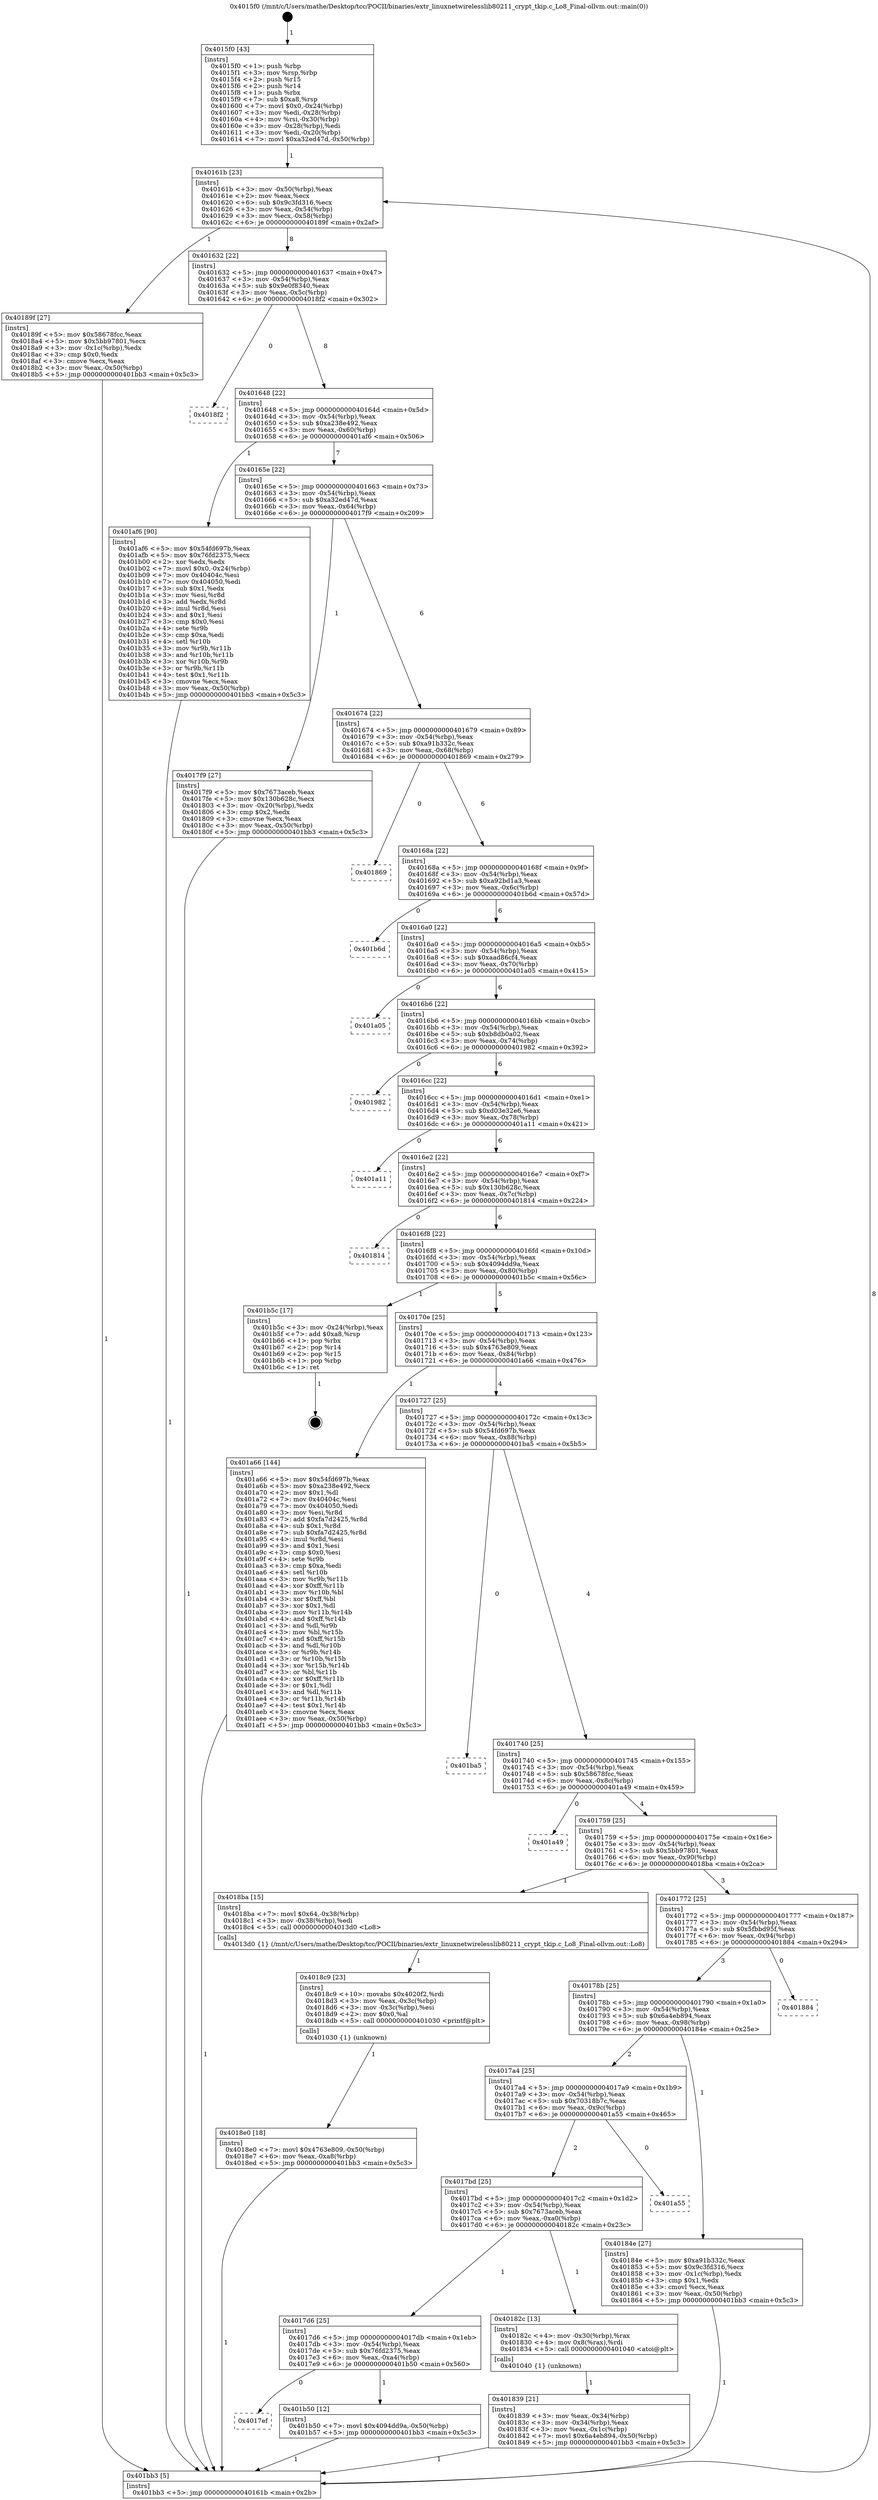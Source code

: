 digraph "0x4015f0" {
  label = "0x4015f0 (/mnt/c/Users/mathe/Desktop/tcc/POCII/binaries/extr_linuxnetwirelesslib80211_crypt_tkip.c_Lo8_Final-ollvm.out::main(0))"
  labelloc = "t"
  node[shape=record]

  Entry [label="",width=0.3,height=0.3,shape=circle,fillcolor=black,style=filled]
  "0x40161b" [label="{
     0x40161b [23]\l
     | [instrs]\l
     &nbsp;&nbsp;0x40161b \<+3\>: mov -0x50(%rbp),%eax\l
     &nbsp;&nbsp;0x40161e \<+2\>: mov %eax,%ecx\l
     &nbsp;&nbsp;0x401620 \<+6\>: sub $0x9c3fd316,%ecx\l
     &nbsp;&nbsp;0x401626 \<+3\>: mov %eax,-0x54(%rbp)\l
     &nbsp;&nbsp;0x401629 \<+3\>: mov %ecx,-0x58(%rbp)\l
     &nbsp;&nbsp;0x40162c \<+6\>: je 000000000040189f \<main+0x2af\>\l
  }"]
  "0x40189f" [label="{
     0x40189f [27]\l
     | [instrs]\l
     &nbsp;&nbsp;0x40189f \<+5\>: mov $0x58678fcc,%eax\l
     &nbsp;&nbsp;0x4018a4 \<+5\>: mov $0x5bb97801,%ecx\l
     &nbsp;&nbsp;0x4018a9 \<+3\>: mov -0x1c(%rbp),%edx\l
     &nbsp;&nbsp;0x4018ac \<+3\>: cmp $0x0,%edx\l
     &nbsp;&nbsp;0x4018af \<+3\>: cmove %ecx,%eax\l
     &nbsp;&nbsp;0x4018b2 \<+3\>: mov %eax,-0x50(%rbp)\l
     &nbsp;&nbsp;0x4018b5 \<+5\>: jmp 0000000000401bb3 \<main+0x5c3\>\l
  }"]
  "0x401632" [label="{
     0x401632 [22]\l
     | [instrs]\l
     &nbsp;&nbsp;0x401632 \<+5\>: jmp 0000000000401637 \<main+0x47\>\l
     &nbsp;&nbsp;0x401637 \<+3\>: mov -0x54(%rbp),%eax\l
     &nbsp;&nbsp;0x40163a \<+5\>: sub $0x9e0f8340,%eax\l
     &nbsp;&nbsp;0x40163f \<+3\>: mov %eax,-0x5c(%rbp)\l
     &nbsp;&nbsp;0x401642 \<+6\>: je 00000000004018f2 \<main+0x302\>\l
  }"]
  Exit [label="",width=0.3,height=0.3,shape=circle,fillcolor=black,style=filled,peripheries=2]
  "0x4018f2" [label="{
     0x4018f2\l
  }", style=dashed]
  "0x401648" [label="{
     0x401648 [22]\l
     | [instrs]\l
     &nbsp;&nbsp;0x401648 \<+5\>: jmp 000000000040164d \<main+0x5d\>\l
     &nbsp;&nbsp;0x40164d \<+3\>: mov -0x54(%rbp),%eax\l
     &nbsp;&nbsp;0x401650 \<+5\>: sub $0xa238e492,%eax\l
     &nbsp;&nbsp;0x401655 \<+3\>: mov %eax,-0x60(%rbp)\l
     &nbsp;&nbsp;0x401658 \<+6\>: je 0000000000401af6 \<main+0x506\>\l
  }"]
  "0x4017ef" [label="{
     0x4017ef\l
  }", style=dashed]
  "0x401af6" [label="{
     0x401af6 [90]\l
     | [instrs]\l
     &nbsp;&nbsp;0x401af6 \<+5\>: mov $0x54fd697b,%eax\l
     &nbsp;&nbsp;0x401afb \<+5\>: mov $0x76fd2375,%ecx\l
     &nbsp;&nbsp;0x401b00 \<+2\>: xor %edx,%edx\l
     &nbsp;&nbsp;0x401b02 \<+7\>: movl $0x0,-0x24(%rbp)\l
     &nbsp;&nbsp;0x401b09 \<+7\>: mov 0x40404c,%esi\l
     &nbsp;&nbsp;0x401b10 \<+7\>: mov 0x404050,%edi\l
     &nbsp;&nbsp;0x401b17 \<+3\>: sub $0x1,%edx\l
     &nbsp;&nbsp;0x401b1a \<+3\>: mov %esi,%r8d\l
     &nbsp;&nbsp;0x401b1d \<+3\>: add %edx,%r8d\l
     &nbsp;&nbsp;0x401b20 \<+4\>: imul %r8d,%esi\l
     &nbsp;&nbsp;0x401b24 \<+3\>: and $0x1,%esi\l
     &nbsp;&nbsp;0x401b27 \<+3\>: cmp $0x0,%esi\l
     &nbsp;&nbsp;0x401b2a \<+4\>: sete %r9b\l
     &nbsp;&nbsp;0x401b2e \<+3\>: cmp $0xa,%edi\l
     &nbsp;&nbsp;0x401b31 \<+4\>: setl %r10b\l
     &nbsp;&nbsp;0x401b35 \<+3\>: mov %r9b,%r11b\l
     &nbsp;&nbsp;0x401b38 \<+3\>: and %r10b,%r11b\l
     &nbsp;&nbsp;0x401b3b \<+3\>: xor %r10b,%r9b\l
     &nbsp;&nbsp;0x401b3e \<+3\>: or %r9b,%r11b\l
     &nbsp;&nbsp;0x401b41 \<+4\>: test $0x1,%r11b\l
     &nbsp;&nbsp;0x401b45 \<+3\>: cmovne %ecx,%eax\l
     &nbsp;&nbsp;0x401b48 \<+3\>: mov %eax,-0x50(%rbp)\l
     &nbsp;&nbsp;0x401b4b \<+5\>: jmp 0000000000401bb3 \<main+0x5c3\>\l
  }"]
  "0x40165e" [label="{
     0x40165e [22]\l
     | [instrs]\l
     &nbsp;&nbsp;0x40165e \<+5\>: jmp 0000000000401663 \<main+0x73\>\l
     &nbsp;&nbsp;0x401663 \<+3\>: mov -0x54(%rbp),%eax\l
     &nbsp;&nbsp;0x401666 \<+5\>: sub $0xa32ed47d,%eax\l
     &nbsp;&nbsp;0x40166b \<+3\>: mov %eax,-0x64(%rbp)\l
     &nbsp;&nbsp;0x40166e \<+6\>: je 00000000004017f9 \<main+0x209\>\l
  }"]
  "0x401b50" [label="{
     0x401b50 [12]\l
     | [instrs]\l
     &nbsp;&nbsp;0x401b50 \<+7\>: movl $0x4094dd9a,-0x50(%rbp)\l
     &nbsp;&nbsp;0x401b57 \<+5\>: jmp 0000000000401bb3 \<main+0x5c3\>\l
  }"]
  "0x4017f9" [label="{
     0x4017f9 [27]\l
     | [instrs]\l
     &nbsp;&nbsp;0x4017f9 \<+5\>: mov $0x7673aceb,%eax\l
     &nbsp;&nbsp;0x4017fe \<+5\>: mov $0x130b628c,%ecx\l
     &nbsp;&nbsp;0x401803 \<+3\>: mov -0x20(%rbp),%edx\l
     &nbsp;&nbsp;0x401806 \<+3\>: cmp $0x2,%edx\l
     &nbsp;&nbsp;0x401809 \<+3\>: cmovne %ecx,%eax\l
     &nbsp;&nbsp;0x40180c \<+3\>: mov %eax,-0x50(%rbp)\l
     &nbsp;&nbsp;0x40180f \<+5\>: jmp 0000000000401bb3 \<main+0x5c3\>\l
  }"]
  "0x401674" [label="{
     0x401674 [22]\l
     | [instrs]\l
     &nbsp;&nbsp;0x401674 \<+5\>: jmp 0000000000401679 \<main+0x89\>\l
     &nbsp;&nbsp;0x401679 \<+3\>: mov -0x54(%rbp),%eax\l
     &nbsp;&nbsp;0x40167c \<+5\>: sub $0xa91b332c,%eax\l
     &nbsp;&nbsp;0x401681 \<+3\>: mov %eax,-0x68(%rbp)\l
     &nbsp;&nbsp;0x401684 \<+6\>: je 0000000000401869 \<main+0x279\>\l
  }"]
  "0x401bb3" [label="{
     0x401bb3 [5]\l
     | [instrs]\l
     &nbsp;&nbsp;0x401bb3 \<+5\>: jmp 000000000040161b \<main+0x2b\>\l
  }"]
  "0x4015f0" [label="{
     0x4015f0 [43]\l
     | [instrs]\l
     &nbsp;&nbsp;0x4015f0 \<+1\>: push %rbp\l
     &nbsp;&nbsp;0x4015f1 \<+3\>: mov %rsp,%rbp\l
     &nbsp;&nbsp;0x4015f4 \<+2\>: push %r15\l
     &nbsp;&nbsp;0x4015f6 \<+2\>: push %r14\l
     &nbsp;&nbsp;0x4015f8 \<+1\>: push %rbx\l
     &nbsp;&nbsp;0x4015f9 \<+7\>: sub $0xa8,%rsp\l
     &nbsp;&nbsp;0x401600 \<+7\>: movl $0x0,-0x24(%rbp)\l
     &nbsp;&nbsp;0x401607 \<+3\>: mov %edi,-0x28(%rbp)\l
     &nbsp;&nbsp;0x40160a \<+4\>: mov %rsi,-0x30(%rbp)\l
     &nbsp;&nbsp;0x40160e \<+3\>: mov -0x28(%rbp),%edi\l
     &nbsp;&nbsp;0x401611 \<+3\>: mov %edi,-0x20(%rbp)\l
     &nbsp;&nbsp;0x401614 \<+7\>: movl $0xa32ed47d,-0x50(%rbp)\l
  }"]
  "0x4018e0" [label="{
     0x4018e0 [18]\l
     | [instrs]\l
     &nbsp;&nbsp;0x4018e0 \<+7\>: movl $0x4763e809,-0x50(%rbp)\l
     &nbsp;&nbsp;0x4018e7 \<+6\>: mov %eax,-0xa8(%rbp)\l
     &nbsp;&nbsp;0x4018ed \<+5\>: jmp 0000000000401bb3 \<main+0x5c3\>\l
  }"]
  "0x401869" [label="{
     0x401869\l
  }", style=dashed]
  "0x40168a" [label="{
     0x40168a [22]\l
     | [instrs]\l
     &nbsp;&nbsp;0x40168a \<+5\>: jmp 000000000040168f \<main+0x9f\>\l
     &nbsp;&nbsp;0x40168f \<+3\>: mov -0x54(%rbp),%eax\l
     &nbsp;&nbsp;0x401692 \<+5\>: sub $0xa92bd1a3,%eax\l
     &nbsp;&nbsp;0x401697 \<+3\>: mov %eax,-0x6c(%rbp)\l
     &nbsp;&nbsp;0x40169a \<+6\>: je 0000000000401b6d \<main+0x57d\>\l
  }"]
  "0x4018c9" [label="{
     0x4018c9 [23]\l
     | [instrs]\l
     &nbsp;&nbsp;0x4018c9 \<+10\>: movabs $0x4020f2,%rdi\l
     &nbsp;&nbsp;0x4018d3 \<+3\>: mov %eax,-0x3c(%rbp)\l
     &nbsp;&nbsp;0x4018d6 \<+3\>: mov -0x3c(%rbp),%esi\l
     &nbsp;&nbsp;0x4018d9 \<+2\>: mov $0x0,%al\l
     &nbsp;&nbsp;0x4018db \<+5\>: call 0000000000401030 \<printf@plt\>\l
     | [calls]\l
     &nbsp;&nbsp;0x401030 \{1\} (unknown)\l
  }"]
  "0x401b6d" [label="{
     0x401b6d\l
  }", style=dashed]
  "0x4016a0" [label="{
     0x4016a0 [22]\l
     | [instrs]\l
     &nbsp;&nbsp;0x4016a0 \<+5\>: jmp 00000000004016a5 \<main+0xb5\>\l
     &nbsp;&nbsp;0x4016a5 \<+3\>: mov -0x54(%rbp),%eax\l
     &nbsp;&nbsp;0x4016a8 \<+5\>: sub $0xaad86cf4,%eax\l
     &nbsp;&nbsp;0x4016ad \<+3\>: mov %eax,-0x70(%rbp)\l
     &nbsp;&nbsp;0x4016b0 \<+6\>: je 0000000000401a05 \<main+0x415\>\l
  }"]
  "0x401839" [label="{
     0x401839 [21]\l
     | [instrs]\l
     &nbsp;&nbsp;0x401839 \<+3\>: mov %eax,-0x34(%rbp)\l
     &nbsp;&nbsp;0x40183c \<+3\>: mov -0x34(%rbp),%eax\l
     &nbsp;&nbsp;0x40183f \<+3\>: mov %eax,-0x1c(%rbp)\l
     &nbsp;&nbsp;0x401842 \<+7\>: movl $0x6a4eb894,-0x50(%rbp)\l
     &nbsp;&nbsp;0x401849 \<+5\>: jmp 0000000000401bb3 \<main+0x5c3\>\l
  }"]
  "0x401a05" [label="{
     0x401a05\l
  }", style=dashed]
  "0x4016b6" [label="{
     0x4016b6 [22]\l
     | [instrs]\l
     &nbsp;&nbsp;0x4016b6 \<+5\>: jmp 00000000004016bb \<main+0xcb\>\l
     &nbsp;&nbsp;0x4016bb \<+3\>: mov -0x54(%rbp),%eax\l
     &nbsp;&nbsp;0x4016be \<+5\>: sub $0xb8db0a02,%eax\l
     &nbsp;&nbsp;0x4016c3 \<+3\>: mov %eax,-0x74(%rbp)\l
     &nbsp;&nbsp;0x4016c6 \<+6\>: je 0000000000401982 \<main+0x392\>\l
  }"]
  "0x4017d6" [label="{
     0x4017d6 [25]\l
     | [instrs]\l
     &nbsp;&nbsp;0x4017d6 \<+5\>: jmp 00000000004017db \<main+0x1eb\>\l
     &nbsp;&nbsp;0x4017db \<+3\>: mov -0x54(%rbp),%eax\l
     &nbsp;&nbsp;0x4017de \<+5\>: sub $0x76fd2375,%eax\l
     &nbsp;&nbsp;0x4017e3 \<+6\>: mov %eax,-0xa4(%rbp)\l
     &nbsp;&nbsp;0x4017e9 \<+6\>: je 0000000000401b50 \<main+0x560\>\l
  }"]
  "0x401982" [label="{
     0x401982\l
  }", style=dashed]
  "0x4016cc" [label="{
     0x4016cc [22]\l
     | [instrs]\l
     &nbsp;&nbsp;0x4016cc \<+5\>: jmp 00000000004016d1 \<main+0xe1\>\l
     &nbsp;&nbsp;0x4016d1 \<+3\>: mov -0x54(%rbp),%eax\l
     &nbsp;&nbsp;0x4016d4 \<+5\>: sub $0xd03e32e6,%eax\l
     &nbsp;&nbsp;0x4016d9 \<+3\>: mov %eax,-0x78(%rbp)\l
     &nbsp;&nbsp;0x4016dc \<+6\>: je 0000000000401a11 \<main+0x421\>\l
  }"]
  "0x40182c" [label="{
     0x40182c [13]\l
     | [instrs]\l
     &nbsp;&nbsp;0x40182c \<+4\>: mov -0x30(%rbp),%rax\l
     &nbsp;&nbsp;0x401830 \<+4\>: mov 0x8(%rax),%rdi\l
     &nbsp;&nbsp;0x401834 \<+5\>: call 0000000000401040 \<atoi@plt\>\l
     | [calls]\l
     &nbsp;&nbsp;0x401040 \{1\} (unknown)\l
  }"]
  "0x401a11" [label="{
     0x401a11\l
  }", style=dashed]
  "0x4016e2" [label="{
     0x4016e2 [22]\l
     | [instrs]\l
     &nbsp;&nbsp;0x4016e2 \<+5\>: jmp 00000000004016e7 \<main+0xf7\>\l
     &nbsp;&nbsp;0x4016e7 \<+3\>: mov -0x54(%rbp),%eax\l
     &nbsp;&nbsp;0x4016ea \<+5\>: sub $0x130b628c,%eax\l
     &nbsp;&nbsp;0x4016ef \<+3\>: mov %eax,-0x7c(%rbp)\l
     &nbsp;&nbsp;0x4016f2 \<+6\>: je 0000000000401814 \<main+0x224\>\l
  }"]
  "0x4017bd" [label="{
     0x4017bd [25]\l
     | [instrs]\l
     &nbsp;&nbsp;0x4017bd \<+5\>: jmp 00000000004017c2 \<main+0x1d2\>\l
     &nbsp;&nbsp;0x4017c2 \<+3\>: mov -0x54(%rbp),%eax\l
     &nbsp;&nbsp;0x4017c5 \<+5\>: sub $0x7673aceb,%eax\l
     &nbsp;&nbsp;0x4017ca \<+6\>: mov %eax,-0xa0(%rbp)\l
     &nbsp;&nbsp;0x4017d0 \<+6\>: je 000000000040182c \<main+0x23c\>\l
  }"]
  "0x401814" [label="{
     0x401814\l
  }", style=dashed]
  "0x4016f8" [label="{
     0x4016f8 [22]\l
     | [instrs]\l
     &nbsp;&nbsp;0x4016f8 \<+5\>: jmp 00000000004016fd \<main+0x10d\>\l
     &nbsp;&nbsp;0x4016fd \<+3\>: mov -0x54(%rbp),%eax\l
     &nbsp;&nbsp;0x401700 \<+5\>: sub $0x4094dd9a,%eax\l
     &nbsp;&nbsp;0x401705 \<+3\>: mov %eax,-0x80(%rbp)\l
     &nbsp;&nbsp;0x401708 \<+6\>: je 0000000000401b5c \<main+0x56c\>\l
  }"]
  "0x401a55" [label="{
     0x401a55\l
  }", style=dashed]
  "0x401b5c" [label="{
     0x401b5c [17]\l
     | [instrs]\l
     &nbsp;&nbsp;0x401b5c \<+3\>: mov -0x24(%rbp),%eax\l
     &nbsp;&nbsp;0x401b5f \<+7\>: add $0xa8,%rsp\l
     &nbsp;&nbsp;0x401b66 \<+1\>: pop %rbx\l
     &nbsp;&nbsp;0x401b67 \<+2\>: pop %r14\l
     &nbsp;&nbsp;0x401b69 \<+2\>: pop %r15\l
     &nbsp;&nbsp;0x401b6b \<+1\>: pop %rbp\l
     &nbsp;&nbsp;0x401b6c \<+1\>: ret\l
  }"]
  "0x40170e" [label="{
     0x40170e [25]\l
     | [instrs]\l
     &nbsp;&nbsp;0x40170e \<+5\>: jmp 0000000000401713 \<main+0x123\>\l
     &nbsp;&nbsp;0x401713 \<+3\>: mov -0x54(%rbp),%eax\l
     &nbsp;&nbsp;0x401716 \<+5\>: sub $0x4763e809,%eax\l
     &nbsp;&nbsp;0x40171b \<+6\>: mov %eax,-0x84(%rbp)\l
     &nbsp;&nbsp;0x401721 \<+6\>: je 0000000000401a66 \<main+0x476\>\l
  }"]
  "0x4017a4" [label="{
     0x4017a4 [25]\l
     | [instrs]\l
     &nbsp;&nbsp;0x4017a4 \<+5\>: jmp 00000000004017a9 \<main+0x1b9\>\l
     &nbsp;&nbsp;0x4017a9 \<+3\>: mov -0x54(%rbp),%eax\l
     &nbsp;&nbsp;0x4017ac \<+5\>: sub $0x70318b7c,%eax\l
     &nbsp;&nbsp;0x4017b1 \<+6\>: mov %eax,-0x9c(%rbp)\l
     &nbsp;&nbsp;0x4017b7 \<+6\>: je 0000000000401a55 \<main+0x465\>\l
  }"]
  "0x401a66" [label="{
     0x401a66 [144]\l
     | [instrs]\l
     &nbsp;&nbsp;0x401a66 \<+5\>: mov $0x54fd697b,%eax\l
     &nbsp;&nbsp;0x401a6b \<+5\>: mov $0xa238e492,%ecx\l
     &nbsp;&nbsp;0x401a70 \<+2\>: mov $0x1,%dl\l
     &nbsp;&nbsp;0x401a72 \<+7\>: mov 0x40404c,%esi\l
     &nbsp;&nbsp;0x401a79 \<+7\>: mov 0x404050,%edi\l
     &nbsp;&nbsp;0x401a80 \<+3\>: mov %esi,%r8d\l
     &nbsp;&nbsp;0x401a83 \<+7\>: add $0xfa7d2425,%r8d\l
     &nbsp;&nbsp;0x401a8a \<+4\>: sub $0x1,%r8d\l
     &nbsp;&nbsp;0x401a8e \<+7\>: sub $0xfa7d2425,%r8d\l
     &nbsp;&nbsp;0x401a95 \<+4\>: imul %r8d,%esi\l
     &nbsp;&nbsp;0x401a99 \<+3\>: and $0x1,%esi\l
     &nbsp;&nbsp;0x401a9c \<+3\>: cmp $0x0,%esi\l
     &nbsp;&nbsp;0x401a9f \<+4\>: sete %r9b\l
     &nbsp;&nbsp;0x401aa3 \<+3\>: cmp $0xa,%edi\l
     &nbsp;&nbsp;0x401aa6 \<+4\>: setl %r10b\l
     &nbsp;&nbsp;0x401aaa \<+3\>: mov %r9b,%r11b\l
     &nbsp;&nbsp;0x401aad \<+4\>: xor $0xff,%r11b\l
     &nbsp;&nbsp;0x401ab1 \<+3\>: mov %r10b,%bl\l
     &nbsp;&nbsp;0x401ab4 \<+3\>: xor $0xff,%bl\l
     &nbsp;&nbsp;0x401ab7 \<+3\>: xor $0x1,%dl\l
     &nbsp;&nbsp;0x401aba \<+3\>: mov %r11b,%r14b\l
     &nbsp;&nbsp;0x401abd \<+4\>: and $0xff,%r14b\l
     &nbsp;&nbsp;0x401ac1 \<+3\>: and %dl,%r9b\l
     &nbsp;&nbsp;0x401ac4 \<+3\>: mov %bl,%r15b\l
     &nbsp;&nbsp;0x401ac7 \<+4\>: and $0xff,%r15b\l
     &nbsp;&nbsp;0x401acb \<+3\>: and %dl,%r10b\l
     &nbsp;&nbsp;0x401ace \<+3\>: or %r9b,%r14b\l
     &nbsp;&nbsp;0x401ad1 \<+3\>: or %r10b,%r15b\l
     &nbsp;&nbsp;0x401ad4 \<+3\>: xor %r15b,%r14b\l
     &nbsp;&nbsp;0x401ad7 \<+3\>: or %bl,%r11b\l
     &nbsp;&nbsp;0x401ada \<+4\>: xor $0xff,%r11b\l
     &nbsp;&nbsp;0x401ade \<+3\>: or $0x1,%dl\l
     &nbsp;&nbsp;0x401ae1 \<+3\>: and %dl,%r11b\l
     &nbsp;&nbsp;0x401ae4 \<+3\>: or %r11b,%r14b\l
     &nbsp;&nbsp;0x401ae7 \<+4\>: test $0x1,%r14b\l
     &nbsp;&nbsp;0x401aeb \<+3\>: cmovne %ecx,%eax\l
     &nbsp;&nbsp;0x401aee \<+3\>: mov %eax,-0x50(%rbp)\l
     &nbsp;&nbsp;0x401af1 \<+5\>: jmp 0000000000401bb3 \<main+0x5c3\>\l
  }"]
  "0x401727" [label="{
     0x401727 [25]\l
     | [instrs]\l
     &nbsp;&nbsp;0x401727 \<+5\>: jmp 000000000040172c \<main+0x13c\>\l
     &nbsp;&nbsp;0x40172c \<+3\>: mov -0x54(%rbp),%eax\l
     &nbsp;&nbsp;0x40172f \<+5\>: sub $0x54fd697b,%eax\l
     &nbsp;&nbsp;0x401734 \<+6\>: mov %eax,-0x88(%rbp)\l
     &nbsp;&nbsp;0x40173a \<+6\>: je 0000000000401ba5 \<main+0x5b5\>\l
  }"]
  "0x40184e" [label="{
     0x40184e [27]\l
     | [instrs]\l
     &nbsp;&nbsp;0x40184e \<+5\>: mov $0xa91b332c,%eax\l
     &nbsp;&nbsp;0x401853 \<+5\>: mov $0x9c3fd316,%ecx\l
     &nbsp;&nbsp;0x401858 \<+3\>: mov -0x1c(%rbp),%edx\l
     &nbsp;&nbsp;0x40185b \<+3\>: cmp $0x1,%edx\l
     &nbsp;&nbsp;0x40185e \<+3\>: cmovl %ecx,%eax\l
     &nbsp;&nbsp;0x401861 \<+3\>: mov %eax,-0x50(%rbp)\l
     &nbsp;&nbsp;0x401864 \<+5\>: jmp 0000000000401bb3 \<main+0x5c3\>\l
  }"]
  "0x401ba5" [label="{
     0x401ba5\l
  }", style=dashed]
  "0x401740" [label="{
     0x401740 [25]\l
     | [instrs]\l
     &nbsp;&nbsp;0x401740 \<+5\>: jmp 0000000000401745 \<main+0x155\>\l
     &nbsp;&nbsp;0x401745 \<+3\>: mov -0x54(%rbp),%eax\l
     &nbsp;&nbsp;0x401748 \<+5\>: sub $0x58678fcc,%eax\l
     &nbsp;&nbsp;0x40174d \<+6\>: mov %eax,-0x8c(%rbp)\l
     &nbsp;&nbsp;0x401753 \<+6\>: je 0000000000401a49 \<main+0x459\>\l
  }"]
  "0x40178b" [label="{
     0x40178b [25]\l
     | [instrs]\l
     &nbsp;&nbsp;0x40178b \<+5\>: jmp 0000000000401790 \<main+0x1a0\>\l
     &nbsp;&nbsp;0x401790 \<+3\>: mov -0x54(%rbp),%eax\l
     &nbsp;&nbsp;0x401793 \<+5\>: sub $0x6a4eb894,%eax\l
     &nbsp;&nbsp;0x401798 \<+6\>: mov %eax,-0x98(%rbp)\l
     &nbsp;&nbsp;0x40179e \<+6\>: je 000000000040184e \<main+0x25e\>\l
  }"]
  "0x401a49" [label="{
     0x401a49\l
  }", style=dashed]
  "0x401759" [label="{
     0x401759 [25]\l
     | [instrs]\l
     &nbsp;&nbsp;0x401759 \<+5\>: jmp 000000000040175e \<main+0x16e\>\l
     &nbsp;&nbsp;0x40175e \<+3\>: mov -0x54(%rbp),%eax\l
     &nbsp;&nbsp;0x401761 \<+5\>: sub $0x5bb97801,%eax\l
     &nbsp;&nbsp;0x401766 \<+6\>: mov %eax,-0x90(%rbp)\l
     &nbsp;&nbsp;0x40176c \<+6\>: je 00000000004018ba \<main+0x2ca\>\l
  }"]
  "0x401884" [label="{
     0x401884\l
  }", style=dashed]
  "0x4018ba" [label="{
     0x4018ba [15]\l
     | [instrs]\l
     &nbsp;&nbsp;0x4018ba \<+7\>: movl $0x64,-0x38(%rbp)\l
     &nbsp;&nbsp;0x4018c1 \<+3\>: mov -0x38(%rbp),%edi\l
     &nbsp;&nbsp;0x4018c4 \<+5\>: call 00000000004013d0 \<Lo8\>\l
     | [calls]\l
     &nbsp;&nbsp;0x4013d0 \{1\} (/mnt/c/Users/mathe/Desktop/tcc/POCII/binaries/extr_linuxnetwirelesslib80211_crypt_tkip.c_Lo8_Final-ollvm.out::Lo8)\l
  }"]
  "0x401772" [label="{
     0x401772 [25]\l
     | [instrs]\l
     &nbsp;&nbsp;0x401772 \<+5\>: jmp 0000000000401777 \<main+0x187\>\l
     &nbsp;&nbsp;0x401777 \<+3\>: mov -0x54(%rbp),%eax\l
     &nbsp;&nbsp;0x40177a \<+5\>: sub $0x5fbbd95f,%eax\l
     &nbsp;&nbsp;0x40177f \<+6\>: mov %eax,-0x94(%rbp)\l
     &nbsp;&nbsp;0x401785 \<+6\>: je 0000000000401884 \<main+0x294\>\l
  }"]
  Entry -> "0x4015f0" [label=" 1"]
  "0x40161b" -> "0x40189f" [label=" 1"]
  "0x40161b" -> "0x401632" [label=" 8"]
  "0x401b5c" -> Exit [label=" 1"]
  "0x401632" -> "0x4018f2" [label=" 0"]
  "0x401632" -> "0x401648" [label=" 8"]
  "0x401b50" -> "0x401bb3" [label=" 1"]
  "0x401648" -> "0x401af6" [label=" 1"]
  "0x401648" -> "0x40165e" [label=" 7"]
  "0x4017d6" -> "0x4017ef" [label=" 0"]
  "0x40165e" -> "0x4017f9" [label=" 1"]
  "0x40165e" -> "0x401674" [label=" 6"]
  "0x4017f9" -> "0x401bb3" [label=" 1"]
  "0x4015f0" -> "0x40161b" [label=" 1"]
  "0x401bb3" -> "0x40161b" [label=" 8"]
  "0x4017d6" -> "0x401b50" [label=" 1"]
  "0x401674" -> "0x401869" [label=" 0"]
  "0x401674" -> "0x40168a" [label=" 6"]
  "0x401af6" -> "0x401bb3" [label=" 1"]
  "0x40168a" -> "0x401b6d" [label=" 0"]
  "0x40168a" -> "0x4016a0" [label=" 6"]
  "0x401a66" -> "0x401bb3" [label=" 1"]
  "0x4016a0" -> "0x401a05" [label=" 0"]
  "0x4016a0" -> "0x4016b6" [label=" 6"]
  "0x4018e0" -> "0x401bb3" [label=" 1"]
  "0x4016b6" -> "0x401982" [label=" 0"]
  "0x4016b6" -> "0x4016cc" [label=" 6"]
  "0x4018c9" -> "0x4018e0" [label=" 1"]
  "0x4016cc" -> "0x401a11" [label=" 0"]
  "0x4016cc" -> "0x4016e2" [label=" 6"]
  "0x4018ba" -> "0x4018c9" [label=" 1"]
  "0x4016e2" -> "0x401814" [label=" 0"]
  "0x4016e2" -> "0x4016f8" [label=" 6"]
  "0x40184e" -> "0x401bb3" [label=" 1"]
  "0x4016f8" -> "0x401b5c" [label=" 1"]
  "0x4016f8" -> "0x40170e" [label=" 5"]
  "0x401839" -> "0x401bb3" [label=" 1"]
  "0x40170e" -> "0x401a66" [label=" 1"]
  "0x40170e" -> "0x401727" [label=" 4"]
  "0x4017bd" -> "0x4017d6" [label=" 1"]
  "0x401727" -> "0x401ba5" [label=" 0"]
  "0x401727" -> "0x401740" [label=" 4"]
  "0x4017bd" -> "0x40182c" [label=" 1"]
  "0x401740" -> "0x401a49" [label=" 0"]
  "0x401740" -> "0x401759" [label=" 4"]
  "0x4017a4" -> "0x4017bd" [label=" 2"]
  "0x401759" -> "0x4018ba" [label=" 1"]
  "0x401759" -> "0x401772" [label=" 3"]
  "0x4017a4" -> "0x401a55" [label=" 0"]
  "0x401772" -> "0x401884" [label=" 0"]
  "0x401772" -> "0x40178b" [label=" 3"]
  "0x40189f" -> "0x401bb3" [label=" 1"]
  "0x40178b" -> "0x40184e" [label=" 1"]
  "0x40178b" -> "0x4017a4" [label=" 2"]
  "0x40182c" -> "0x401839" [label=" 1"]
}
